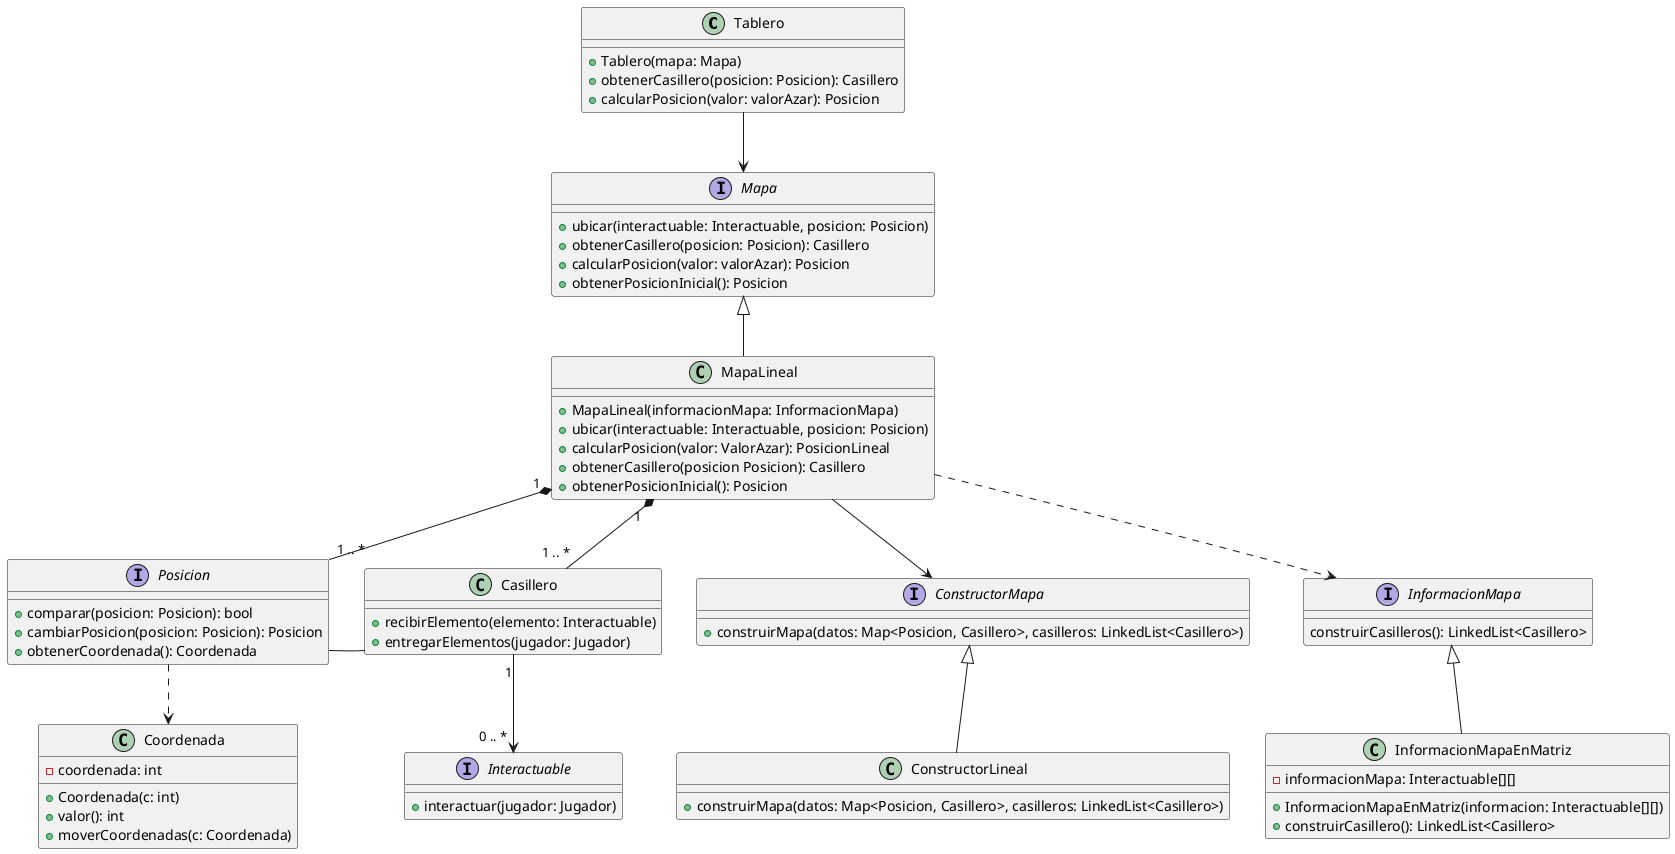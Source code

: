 @startuml Tablero

class Tablero{
    +Tablero(mapa: Mapa)
    +obtenerCasillero(posicion: Posicion): Casillero
    +calcularPosicion(valor: valorAzar): Posicion
}

interface Mapa{
    +ubicar(interactuable: Interactuable, posicion: Posicion)
    +obtenerCasillero(posicion: Posicion): Casillero
    +calcularPosicion(valor: valorAzar): Posicion
    +obtenerPosicionInicial(): Posicion
}

class MapaLineal{
    +MapaLineal(informacionMapa: InformacionMapa)
    +ubicar(interactuable: Interactuable, posicion: Posicion)
    +calcularPosicion(valor: ValorAzar): PosicionLineal
    +obtenerCasillero(posicion Posicion): Casillero
    +obtenerPosicionInicial(): Posicion
}

interface Posicion{
    +comparar(posicion: Posicion): bool
    +cambiarPosicion(posicion: Posicion): Posicion
    +obtenerCoordenada(): Coordenada
}

class Casillero{
    +recibirElemento(elemento: Interactuable)
    +entregarElementos(jugador: Jugador)
}

interface Interactuable{
    +interactuar(jugador: Jugador)
}

interface ConstructorMapa{
    +construirMapa(datos: Map<Posicion, Casillero>, casilleros: LinkedList<Casillero>)
}

class ConstructorLineal{
    +construirMapa(datos: Map<Posicion, Casillero>, casilleros: LinkedList<Casillero>)
}

interface InformacionMapa{
    construirCasilleros(): LinkedList<Casillero>
}

class InformacionMapaEnMatriz{
    -informacionMapa: Interactuable[][]
    +InformacionMapaEnMatriz(informacion: Interactuable[][])
    +construirCasillero(): LinkedList<Casillero>
}

class Coordenada{
    -coordenada: int
    +Coordenada(c: int)
    +valor(): int
    +moverCoordenadas(c: Coordenada)
}

Tablero --> Mapa

Mapa <|-- MapaLineal

MapaLineal "1 " *-- "1 .. * " Posicion
MapaLineal "1 " *-- "1 .. * " Casillero
MapaLineal --> ConstructorMapa

MapaLineal ..> InformacionMapa

InformacionMapa <|-- InformacionMapaEnMatriz

Posicion -- Casillero
Posicion -[hidden]> Casillero

Posicion ..> Coordenada

Casillero "1" --> "0 .. * " Interactuable

ConstructorMapa <|-- ConstructorLineal

@enduml